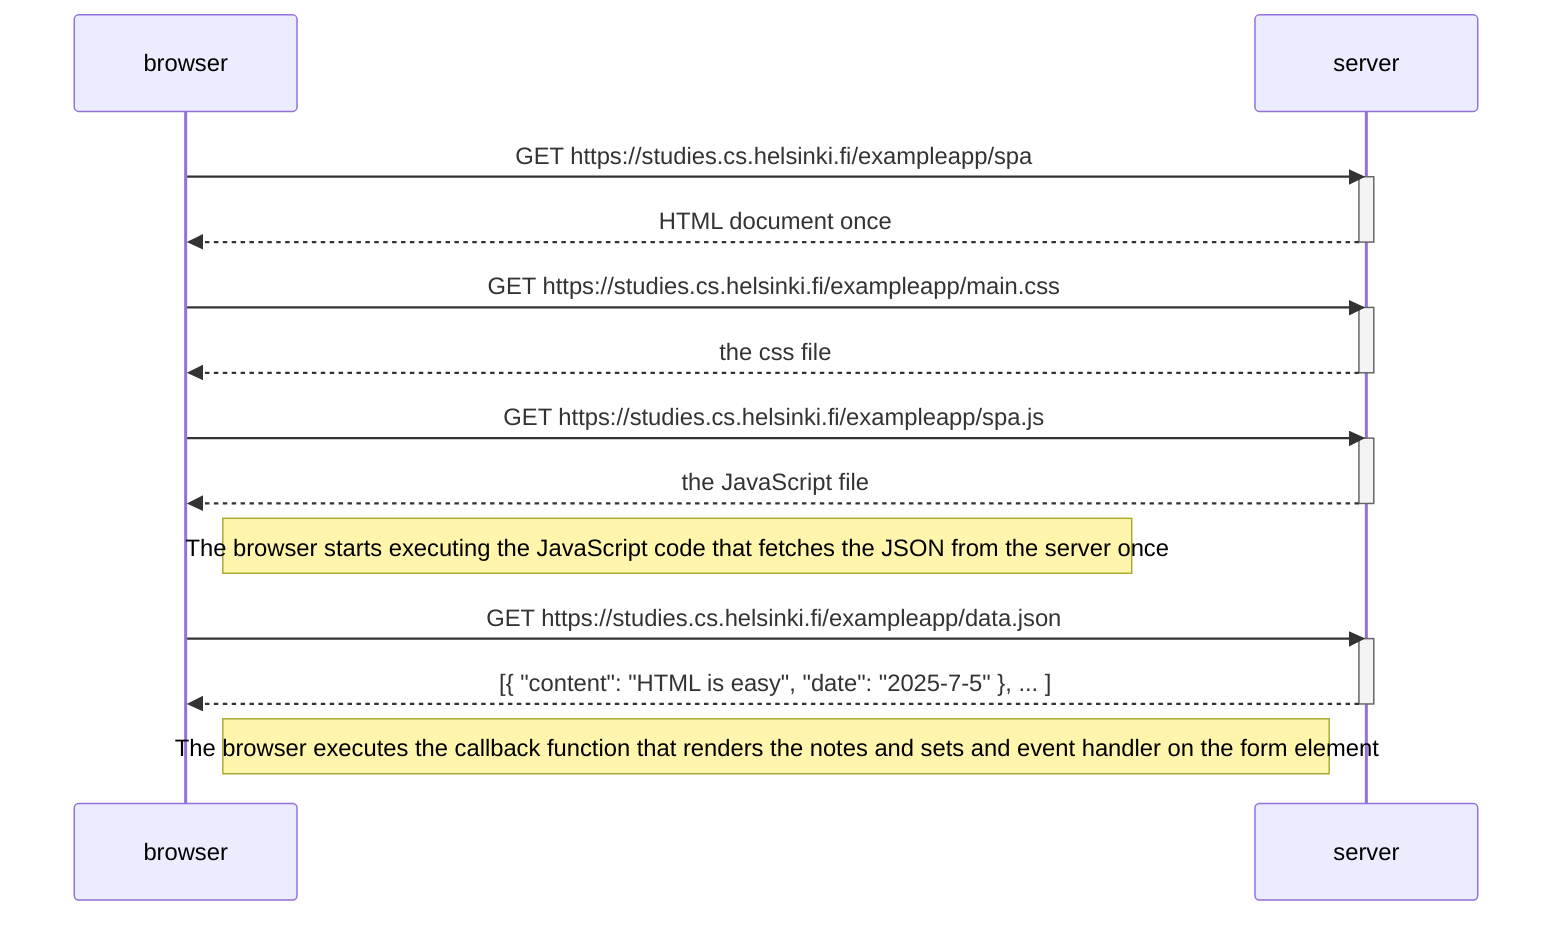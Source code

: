 sequenceDiagram
    participant browser
    participant server

    browser->>server: GET https://studies.cs.helsinki.fi/exampleapp/spa
    activate server
    server-->>browser: HTML document once
    deactivate server

    browser->>server: GET https://studies.cs.helsinki.fi/exampleapp/main.css
    activate server
    server-->>browser: the css file
    deactivate server

    browser->>server: GET https://studies.cs.helsinki.fi/exampleapp/spa.js
    activate server
    server-->>browser: the JavaScript file
    deactivate server

    Note right of browser: The browser starts executing the JavaScript code that fetches the JSON from the server once

    browser->>server: GET https://studies.cs.helsinki.fi/exampleapp/data.json
    activate server
    server-->>browser: [{ "content": "HTML is easy", "date": "2025-7-5" }, ... ]
    deactivate server

    Note right of browser: The browser executes the callback function that renders the notes and sets and event handler on the form element